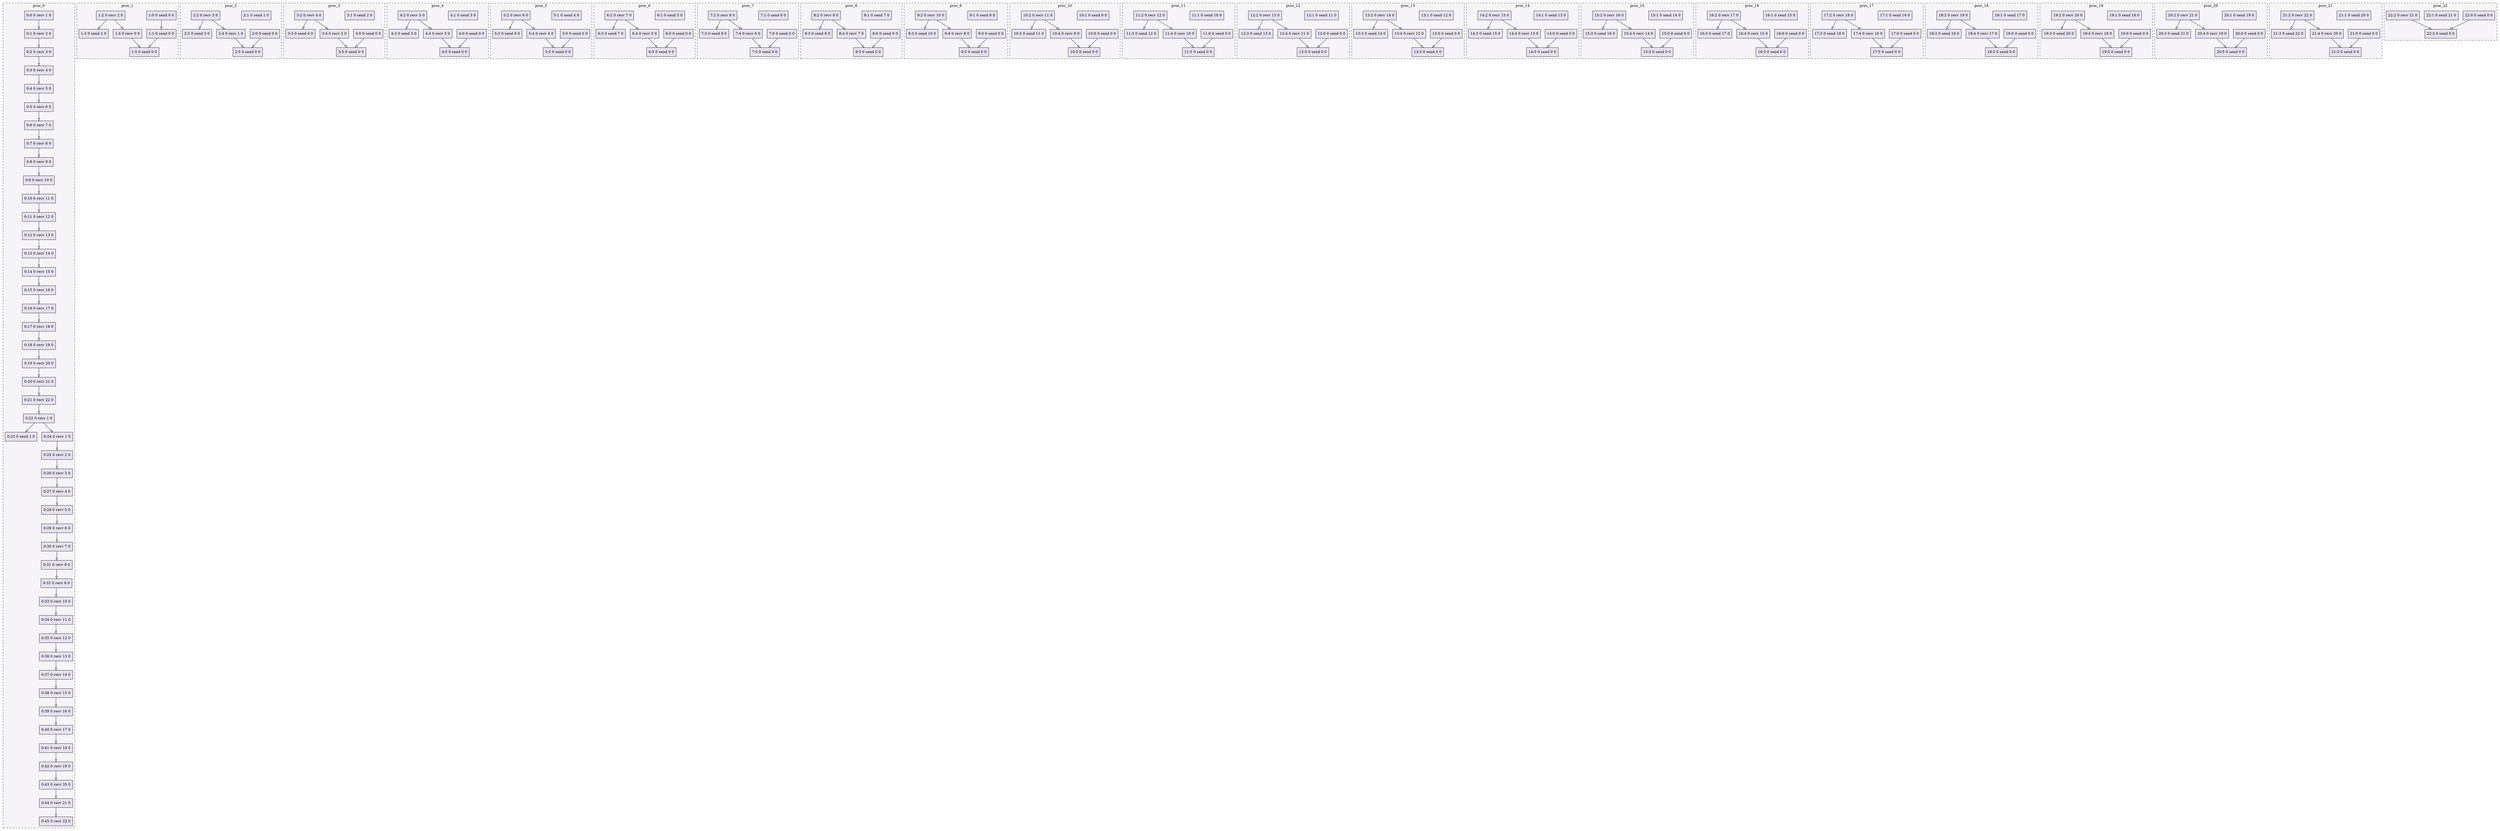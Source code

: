 digraph{node[shape=record style=filled colorscheme=purd9 fillcolor=2];subgraph cluster0{style=dashed;colorscheme=purd9;bgcolor=1;edge[arrowhead=empty];label=proc_0;0[label="0:0 0 recv 1 0"];1[label="0:1 0 recv 2 0"];2[label="0:2 0 recv 3 0"];3[label="0:3 0 recv 4 0"];4[label="0:4 0 recv 5 0"];5[label="0:5 0 recv 6 0"];6[label="0:6 0 recv 7 0"];7[label="0:7 0 recv 8 0"];8[label="0:8 0 recv 9 0"];9[label="0:9 0 recv 10 0"];10[label="0:10 0 recv 11 0"];11[label="0:11 0 recv 12 0"];12[label="0:12 0 recv 13 0"];13[label="0:13 0 recv 14 0"];14[label="0:14 0 recv 15 0"];15[label="0:15 0 recv 16 0"];16[label="0:16 0 recv 17 0"];17[label="0:17 0 recv 18 0"];18[label="0:18 0 recv 19 0"];19[label="0:19 0 recv 20 0"];20[label="0:20 0 recv 21 0"];21[label="0:21 0 recv 22 0"];22[label="0:22 0 recv 1 0"];23[label="0:23 0 send 1 0"];24[label="0:24 0 recv 1 0"];25[label="0:25 0 recv 2 0"];26[label="0:26 0 recv 3 0"];27[label="0:27 0 recv 4 0"];28[label="0:28 0 recv 5 0"];29[label="0:29 0 recv 6 0"];30[label="0:30 0 recv 7 0"];31[label="0:31 0 recv 8 0"];32[label="0:32 0 recv 9 0"];33[label="0:33 0 recv 10 0"];34[label="0:34 0 recv 11 0"];35[label="0:35 0 recv 12 0"];36[label="0:36 0 recv 13 0"];37[label="0:37 0 recv 14 0"];38[label="0:38 0 recv 15 0"];39[label="0:39 0 recv 16 0"];40[label="0:40 0 recv 17 0"];41[label="0:41 0 recv 18 0"];42[label="0:42 0 recv 19 0"];43[label="0:43 0 recv 20 0"];44[label="0:44 0 recv 21 0"];45[label="0:45 0 recv 22 0"];0->1;1->2;2->3;3->4;4->5;5->6;6->7;7->8;8->9;9->10;10->11;11->12;12->13;13->14;14->15;15->16;16->17;17->18;18->19;19->20;20->21;21->22;22->23;22->24;24->25;25->26;26->27;27->28;28->29;29->30;30->31;31->32;32->33;33->34;34->35;35->36;36->37;37->38;38->39;39->40;40->41;41->42;42->43;43->44;44->45;}subgraph cluster1{style=dashed;colorscheme=purd9;bgcolor=1;edge[arrowhead=empty];label=proc_1;46[label="1:0 0 send 0 0"];47[label="1:1 0 send 0 0"];48[label="1:2 0 recv 2 0"];49[label="1:3 0 send 2 0"];50[label="1:4 0 recv 0 0"];51[label="1:5 0 send 0 0"];46->47;48->49;48->50;50->51;47->51;}subgraph cluster2{style=dashed;colorscheme=purd9;bgcolor=1;edge[arrowhead=empty];label=proc_2;52[label="2:0 0 send 0 0"];53[label="2:1 0 send 1 0"];54[label="2:2 0 recv 3 0"];55[label="2:3 0 send 3 0"];56[label="2:4 0 recv 1 0"];57[label="2:5 0 send 0 0"];54->55;54->56;56->57;52->57;}subgraph cluster3{style=dashed;colorscheme=purd9;bgcolor=1;edge[arrowhead=empty];label=proc_3;58[label="3:0 0 send 0 0"];59[label="3:1 0 send 2 0"];60[label="3:2 0 recv 4 0"];61[label="3:3 0 send 4 0"];62[label="3:4 0 recv 2 0"];63[label="3:5 0 send 0 0"];60->61;60->62;62->63;58->63;}subgraph cluster4{style=dashed;colorscheme=purd9;bgcolor=1;edge[arrowhead=empty];label=proc_4;64[label="4:0 0 send 0 0"];65[label="4:1 0 send 3 0"];66[label="4:2 0 recv 5 0"];67[label="4:3 0 send 5 0"];68[label="4:4 0 recv 3 0"];69[label="4:5 0 send 0 0"];66->67;66->68;68->69;64->69;}subgraph cluster5{style=dashed;colorscheme=purd9;bgcolor=1;edge[arrowhead=empty];label=proc_5;70[label="5:0 0 send 0 0"];71[label="5:1 0 send 4 0"];72[label="5:2 0 recv 6 0"];73[label="5:3 0 send 6 0"];74[label="5:4 0 recv 4 0"];75[label="5:5 0 send 0 0"];72->73;72->74;74->75;70->75;}subgraph cluster6{style=dashed;colorscheme=purd9;bgcolor=1;edge[arrowhead=empty];label=proc_6;76[label="6:0 0 send 0 0"];77[label="6:1 0 send 5 0"];78[label="6:2 0 recv 7 0"];79[label="6:3 0 send 7 0"];80[label="6:4 0 recv 5 0"];81[label="6:5 0 send 0 0"];78->79;78->80;80->81;76->81;}subgraph cluster7{style=dashed;colorscheme=purd9;bgcolor=1;edge[arrowhead=empty];label=proc_7;82[label="7:0 0 send 0 0"];83[label="7:1 0 send 6 0"];84[label="7:2 0 recv 8 0"];85[label="7:3 0 send 8 0"];86[label="7:4 0 recv 6 0"];87[label="7:5 0 send 0 0"];84->85;84->86;86->87;82->87;}subgraph cluster8{style=dashed;colorscheme=purd9;bgcolor=1;edge[arrowhead=empty];label=proc_8;88[label="8:0 0 send 0 0"];89[label="8:1 0 send 7 0"];90[label="8:2 0 recv 9 0"];91[label="8:3 0 send 9 0"];92[label="8:4 0 recv 7 0"];93[label="8:5 0 send 0 0"];90->91;90->92;92->93;88->93;}subgraph cluster9{style=dashed;colorscheme=purd9;bgcolor=1;edge[arrowhead=empty];label=proc_9;94[label="9:0 0 send 0 0"];95[label="9:1 0 send 8 0"];96[label="9:2 0 recv 10 0"];97[label="9:3 0 send 10 0"];98[label="9:4 0 recv 8 0"];99[label="9:5 0 send 0 0"];96->97;96->98;98->99;94->99;}subgraph cluster10{style=dashed;colorscheme=purd9;bgcolor=1;edge[arrowhead=empty];label=proc_10;100[label="10:0 0 send 0 0"];101[label="10:1 0 send 9 0"];102[label="10:2 0 recv 11 0"];103[label="10:3 0 send 11 0"];104[label="10:4 0 recv 9 0"];105[label="10:5 0 send 0 0"];102->103;102->104;104->105;100->105;}subgraph cluster11{style=dashed;colorscheme=purd9;bgcolor=1;edge[arrowhead=empty];label=proc_11;106[label="11:0 0 send 0 0"];107[label="11:1 0 send 10 0"];108[label="11:2 0 recv 12 0"];109[label="11:3 0 send 12 0"];110[label="11:4 0 recv 10 0"];111[label="11:5 0 send 0 0"];108->109;108->110;110->111;106->111;}subgraph cluster12{style=dashed;colorscheme=purd9;bgcolor=1;edge[arrowhead=empty];label=proc_12;112[label="12:0 0 send 0 0"];113[label="12:1 0 send 11 0"];114[label="12:2 0 recv 13 0"];115[label="12:3 0 send 13 0"];116[label="12:4 0 recv 11 0"];117[label="12:5 0 send 0 0"];114->115;114->116;116->117;112->117;}subgraph cluster13{style=dashed;colorscheme=purd9;bgcolor=1;edge[arrowhead=empty];label=proc_13;118[label="13:0 0 send 0 0"];119[label="13:1 0 send 12 0"];120[label="13:2 0 recv 14 0"];121[label="13:3 0 send 14 0"];122[label="13:4 0 recv 12 0"];123[label="13:5 0 send 0 0"];120->121;120->122;122->123;118->123;}subgraph cluster14{style=dashed;colorscheme=purd9;bgcolor=1;edge[arrowhead=empty];label=proc_14;124[label="14:0 0 send 0 0"];125[label="14:1 0 send 13 0"];126[label="14:2 0 recv 15 0"];127[label="14:3 0 send 15 0"];128[label="14:4 0 recv 13 0"];129[label="14:5 0 send 0 0"];126->127;126->128;128->129;124->129;}subgraph cluster15{style=dashed;colorscheme=purd9;bgcolor=1;edge[arrowhead=empty];label=proc_15;130[label="15:0 0 send 0 0"];131[label="15:1 0 send 14 0"];132[label="15:2 0 recv 16 0"];133[label="15:3 0 send 16 0"];134[label="15:4 0 recv 14 0"];135[label="15:5 0 send 0 0"];132->133;132->134;134->135;130->135;}subgraph cluster16{style=dashed;colorscheme=purd9;bgcolor=1;edge[arrowhead=empty];label=proc_16;136[label="16:0 0 send 0 0"];137[label="16:1 0 send 15 0"];138[label="16:2 0 recv 17 0"];139[label="16:3 0 send 17 0"];140[label="16:4 0 recv 15 0"];141[label="16:5 0 send 0 0"];138->139;138->140;140->141;136->141;}subgraph cluster17{style=dashed;colorscheme=purd9;bgcolor=1;edge[arrowhead=empty];label=proc_17;142[label="17:0 0 send 0 0"];143[label="17:1 0 send 16 0"];144[label="17:2 0 recv 18 0"];145[label="17:3 0 send 18 0"];146[label="17:4 0 recv 16 0"];147[label="17:5 0 send 0 0"];144->145;144->146;146->147;142->147;}subgraph cluster18{style=dashed;colorscheme=purd9;bgcolor=1;edge[arrowhead=empty];label=proc_18;148[label="18:0 0 send 0 0"];149[label="18:1 0 send 17 0"];150[label="18:2 0 recv 19 0"];151[label="18:3 0 send 19 0"];152[label="18:4 0 recv 17 0"];153[label="18:5 0 send 0 0"];150->151;150->152;152->153;148->153;}subgraph cluster19{style=dashed;colorscheme=purd9;bgcolor=1;edge[arrowhead=empty];label=proc_19;154[label="19:0 0 send 0 0"];155[label="19:1 0 send 18 0"];156[label="19:2 0 recv 20 0"];157[label="19:3 0 send 20 0"];158[label="19:4 0 recv 18 0"];159[label="19:5 0 send 0 0"];156->157;156->158;158->159;154->159;}subgraph cluster20{style=dashed;colorscheme=purd9;bgcolor=1;edge[arrowhead=empty];label=proc_20;160[label="20:0 0 send 0 0"];161[label="20:1 0 send 19 0"];162[label="20:2 0 recv 21 0"];163[label="20:3 0 send 21 0"];164[label="20:4 0 recv 19 0"];165[label="20:5 0 send 0 0"];162->163;162->164;164->165;160->165;}subgraph cluster21{style=dashed;colorscheme=purd9;bgcolor=1;edge[arrowhead=empty];label=proc_21;166[label="21:0 0 send 0 0"];167[label="21:1 0 send 20 0"];168[label="21:2 0 recv 22 0"];169[label="21:3 0 send 22 0"];170[label="21:4 0 recv 20 0"];171[label="21:5 0 send 0 0"];168->169;168->170;170->171;166->171;}subgraph cluster22{style=dashed;colorscheme=purd9;bgcolor=1;edge[arrowhead=empty];label=proc_22;172[label="22:0 0 send 0 0"];173[label="22:1 0 send 21 0"];174[label="22:2 0 recv 21 0"];175[label="22:3 0 send 0 0"];174->175;172->175;}}